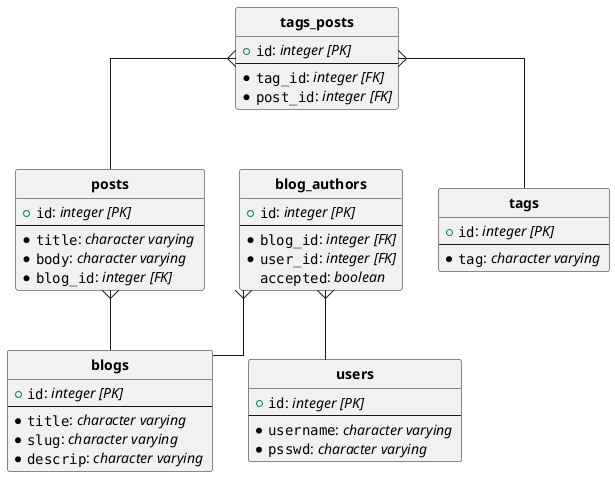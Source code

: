 @startuml
hide circle
skinparam linetype ortho

entity "**blog_authors**" {
  + ""id"": //integer [PK]//
  --
  *""blog_id"": //integer [FK]//
  *""user_id"": //integer [FK]//
  ""accepted"": //boolean //
}

entity "**blogs**" {
  + ""id"": //integer [PK]//
  --
  *""title"": //character varying //
  *""slug"": //character varying //
  *""descrip"": //character varying //
}

entity "**posts**" {
  + ""id"": //integer [PK]//
  --
  *""title"": //character varying //
  *""body"": //character varying //
  *""blog_id"": //integer [FK]//
}

entity "**tags**" {
  + ""id"": //integer [PK]//
  --
  *""tag"": //character varying //
}

entity "**tags_posts**" {
  + ""id"": //integer [PK]//
  --
  *""tag_id"": //integer [FK]//
  *""post_id"": //integer [FK]//
}

entity "**users**" {
  + ""id"": //integer [PK]//
  --
  *""username"": //character varying //
  *""psswd"": //character varying //
}

"**blog_authors**"   }--  "**blogs**"

"**blog_authors**"   }--  "**users**"

"**posts**"   }--  "**blogs**"

"**tags_posts**"   }--  "**posts**"

"**tags_posts**"   }--  "**tags**"
@enduml
